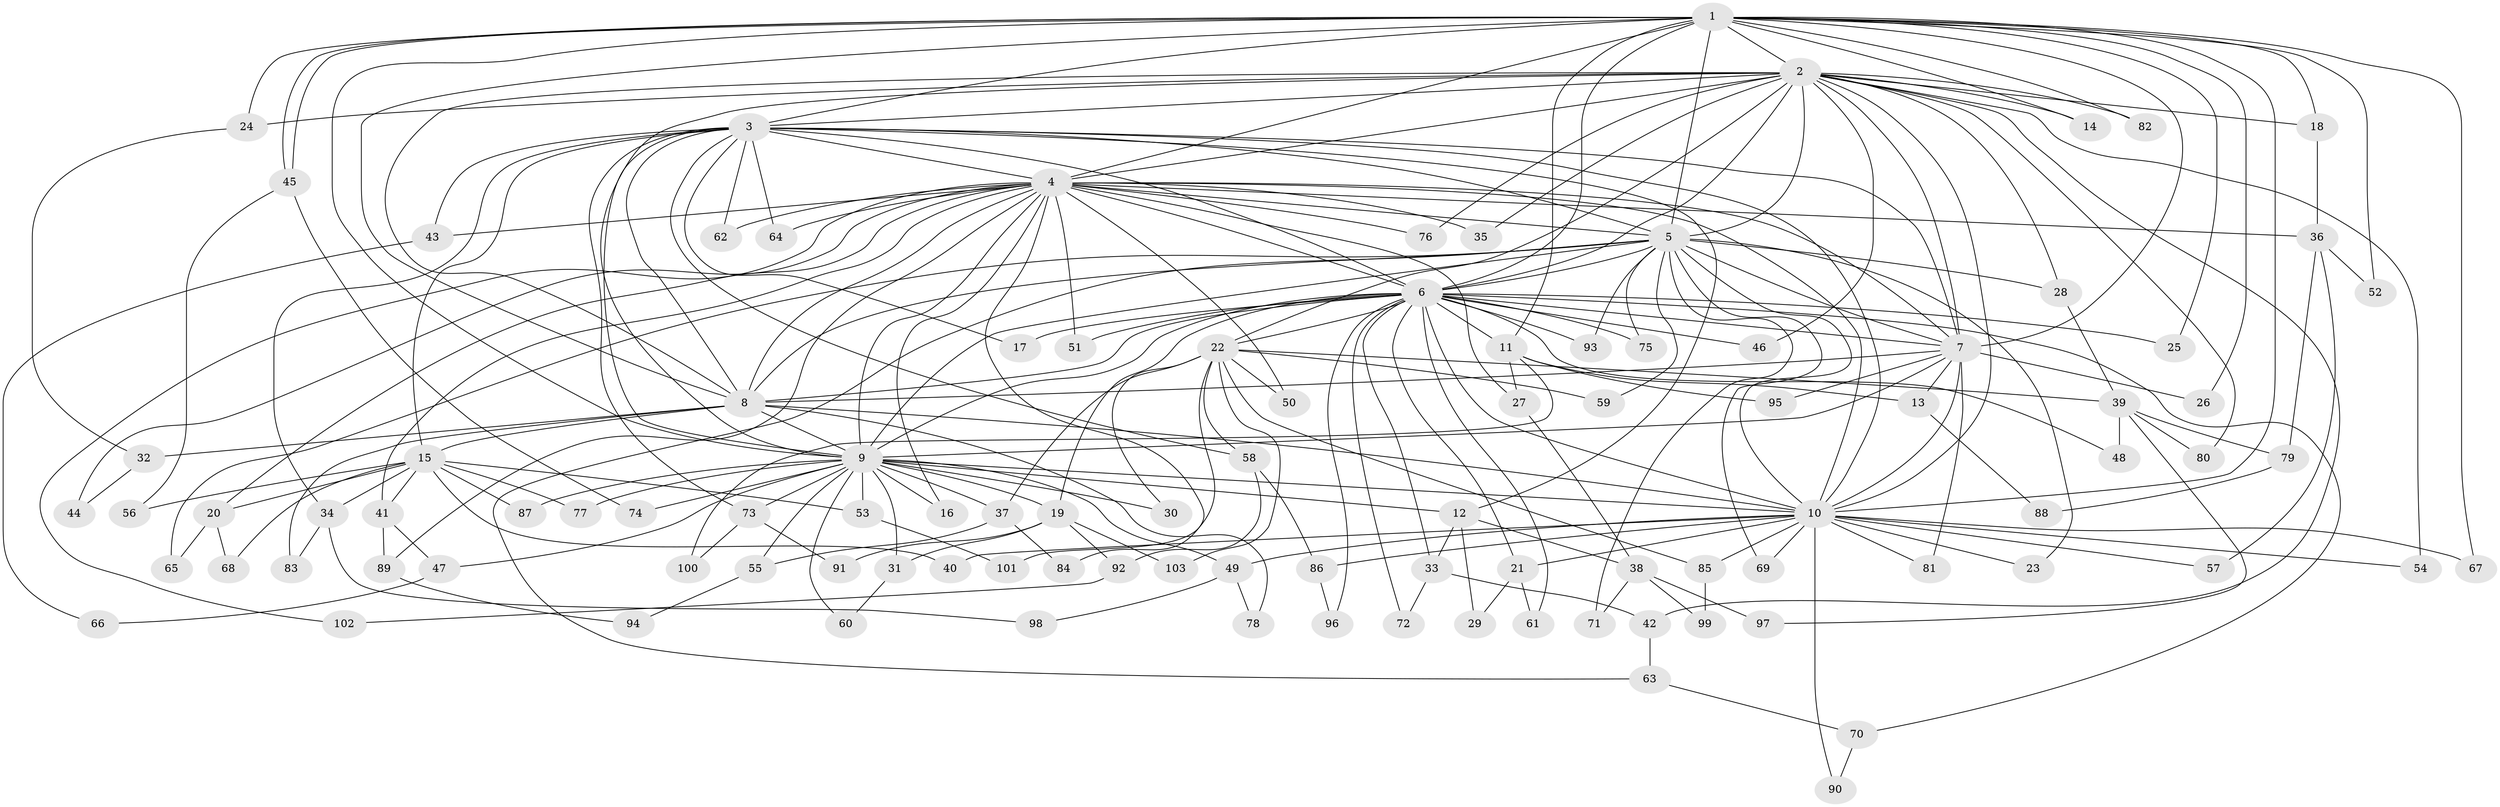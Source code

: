 // Generated by graph-tools (version 1.1) at 2025/11/02/27/25 16:11:02]
// undirected, 103 vertices, 231 edges
graph export_dot {
graph [start="1"]
  node [color=gray90,style=filled];
  1;
  2;
  3;
  4;
  5;
  6;
  7;
  8;
  9;
  10;
  11;
  12;
  13;
  14;
  15;
  16;
  17;
  18;
  19;
  20;
  21;
  22;
  23;
  24;
  25;
  26;
  27;
  28;
  29;
  30;
  31;
  32;
  33;
  34;
  35;
  36;
  37;
  38;
  39;
  40;
  41;
  42;
  43;
  44;
  45;
  46;
  47;
  48;
  49;
  50;
  51;
  52;
  53;
  54;
  55;
  56;
  57;
  58;
  59;
  60;
  61;
  62;
  63;
  64;
  65;
  66;
  67;
  68;
  69;
  70;
  71;
  72;
  73;
  74;
  75;
  76;
  77;
  78;
  79;
  80;
  81;
  82;
  83;
  84;
  85;
  86;
  87;
  88;
  89;
  90;
  91;
  92;
  93;
  94;
  95;
  96;
  97;
  98;
  99;
  100;
  101;
  102;
  103;
  1 -- 2;
  1 -- 3;
  1 -- 4;
  1 -- 5;
  1 -- 6;
  1 -- 7;
  1 -- 8;
  1 -- 9;
  1 -- 10;
  1 -- 11;
  1 -- 14;
  1 -- 18;
  1 -- 24;
  1 -- 25;
  1 -- 26;
  1 -- 45;
  1 -- 45;
  1 -- 52;
  1 -- 67;
  1 -- 82;
  2 -- 3;
  2 -- 4;
  2 -- 5;
  2 -- 6;
  2 -- 7;
  2 -- 8;
  2 -- 9;
  2 -- 10;
  2 -- 14;
  2 -- 18;
  2 -- 22;
  2 -- 24;
  2 -- 28;
  2 -- 35;
  2 -- 42;
  2 -- 46;
  2 -- 54;
  2 -- 76;
  2 -- 80;
  2 -- 82;
  3 -- 4;
  3 -- 5;
  3 -- 6;
  3 -- 7;
  3 -- 8;
  3 -- 9;
  3 -- 10;
  3 -- 12;
  3 -- 15;
  3 -- 17;
  3 -- 34;
  3 -- 43;
  3 -- 58;
  3 -- 62;
  3 -- 64;
  3 -- 73;
  4 -- 5;
  4 -- 6;
  4 -- 7;
  4 -- 8;
  4 -- 9;
  4 -- 10;
  4 -- 16;
  4 -- 20;
  4 -- 27;
  4 -- 35;
  4 -- 36;
  4 -- 41;
  4 -- 43;
  4 -- 44;
  4 -- 50;
  4 -- 51;
  4 -- 62;
  4 -- 64;
  4 -- 76;
  4 -- 84;
  4 -- 89;
  4 -- 102;
  5 -- 6;
  5 -- 7;
  5 -- 8;
  5 -- 9;
  5 -- 10;
  5 -- 23;
  5 -- 28;
  5 -- 59;
  5 -- 63;
  5 -- 65;
  5 -- 69;
  5 -- 71;
  5 -- 75;
  5 -- 93;
  6 -- 7;
  6 -- 8;
  6 -- 9;
  6 -- 10;
  6 -- 11;
  6 -- 17;
  6 -- 19;
  6 -- 21;
  6 -- 22;
  6 -- 25;
  6 -- 33;
  6 -- 46;
  6 -- 48;
  6 -- 51;
  6 -- 61;
  6 -- 70;
  6 -- 72;
  6 -- 75;
  6 -- 93;
  6 -- 96;
  7 -- 8;
  7 -- 9;
  7 -- 10;
  7 -- 13;
  7 -- 26;
  7 -- 81;
  7 -- 95;
  8 -- 9;
  8 -- 10;
  8 -- 15;
  8 -- 32;
  8 -- 78;
  8 -- 83;
  9 -- 10;
  9 -- 12;
  9 -- 16;
  9 -- 19;
  9 -- 30;
  9 -- 31;
  9 -- 37;
  9 -- 47;
  9 -- 49;
  9 -- 53;
  9 -- 55;
  9 -- 60;
  9 -- 73;
  9 -- 74;
  9 -- 77;
  9 -- 87;
  10 -- 21;
  10 -- 23;
  10 -- 40;
  10 -- 49;
  10 -- 54;
  10 -- 57;
  10 -- 67;
  10 -- 69;
  10 -- 81;
  10 -- 85;
  10 -- 86;
  10 -- 90;
  11 -- 13;
  11 -- 27;
  11 -- 95;
  11 -- 100;
  12 -- 29;
  12 -- 33;
  12 -- 38;
  13 -- 88;
  15 -- 20;
  15 -- 34;
  15 -- 40;
  15 -- 41;
  15 -- 53;
  15 -- 56;
  15 -- 68;
  15 -- 77;
  15 -- 87;
  18 -- 36;
  19 -- 31;
  19 -- 91;
  19 -- 92;
  19 -- 103;
  20 -- 65;
  20 -- 68;
  21 -- 29;
  21 -- 61;
  22 -- 30;
  22 -- 37;
  22 -- 39;
  22 -- 50;
  22 -- 58;
  22 -- 59;
  22 -- 85;
  22 -- 101;
  22 -- 103;
  24 -- 32;
  27 -- 38;
  28 -- 39;
  31 -- 60;
  32 -- 44;
  33 -- 42;
  33 -- 72;
  34 -- 83;
  34 -- 98;
  36 -- 52;
  36 -- 57;
  36 -- 79;
  37 -- 55;
  37 -- 84;
  38 -- 71;
  38 -- 97;
  38 -- 99;
  39 -- 48;
  39 -- 79;
  39 -- 80;
  39 -- 97;
  41 -- 47;
  41 -- 89;
  42 -- 63;
  43 -- 66;
  45 -- 56;
  45 -- 74;
  47 -- 66;
  49 -- 78;
  49 -- 98;
  53 -- 101;
  55 -- 94;
  58 -- 86;
  58 -- 92;
  63 -- 70;
  70 -- 90;
  73 -- 91;
  73 -- 100;
  79 -- 88;
  85 -- 99;
  86 -- 96;
  89 -- 94;
  92 -- 102;
}
